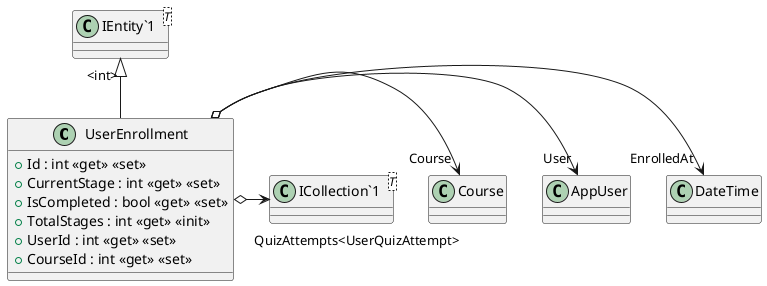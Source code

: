 @startuml
class UserEnrollment {
    + Id : int <<get>> <<set>>
    + CurrentStage : int <<get>> <<set>>
    + IsCompleted : bool <<get>> <<set>>
    + TotalStages : int <<get>> <<init>>
    + UserId : int <<get>> <<set>>
    + CourseId : int <<get>> <<set>>
}
class "IEntity`1"<T> {
}
class "ICollection`1"<T> {
}
"IEntity`1" "<int>" <|-- UserEnrollment
UserEnrollment o-> "EnrolledAt" DateTime
UserEnrollment o-> "User" AppUser
UserEnrollment o-> "Course" Course
UserEnrollment o-> "QuizAttempts<UserQuizAttempt>" "ICollection`1"
@enduml
